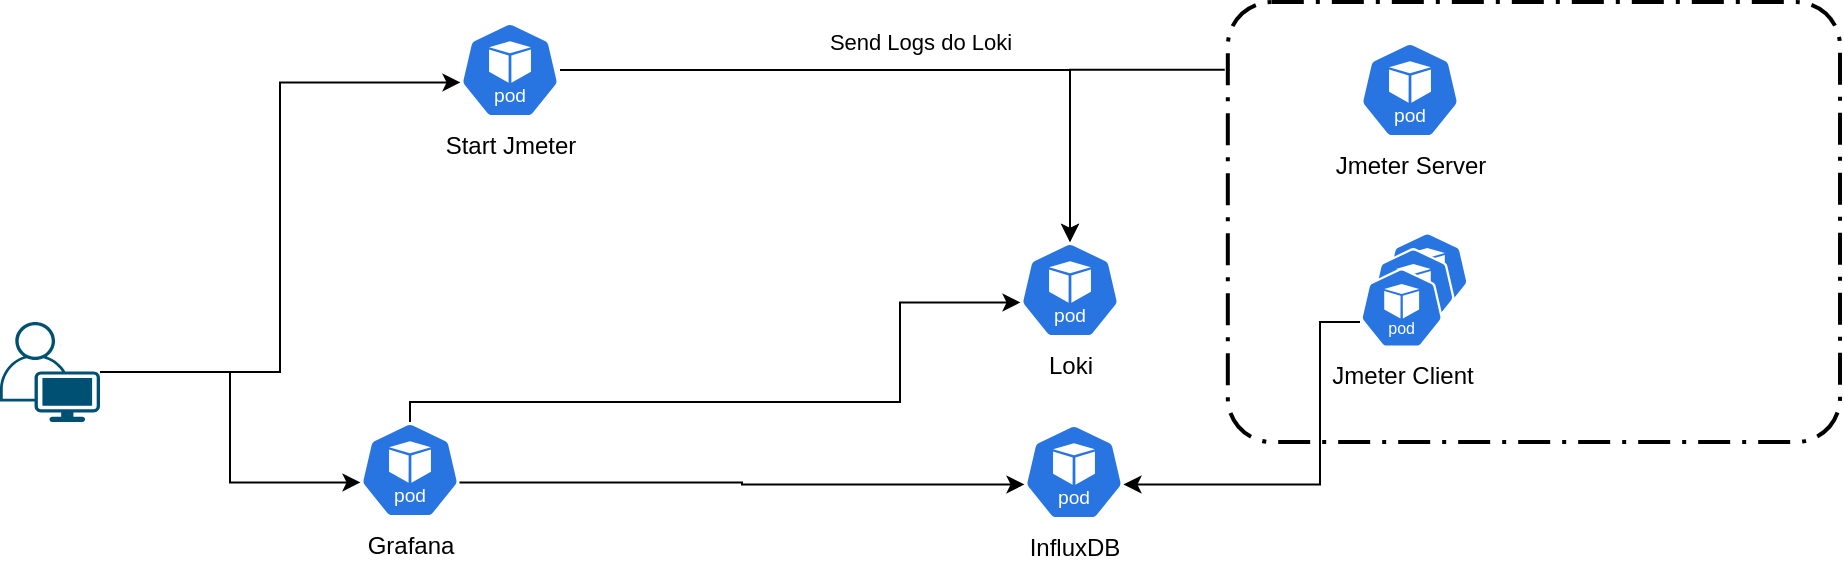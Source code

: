 <mxfile version="24.3.1" type="device">
  <diagram name="Page-1" id="Cy0aWwjJuiI7ENydYZOR">
    <mxGraphModel dx="1434" dy="772" grid="1" gridSize="10" guides="1" tooltips="1" connect="1" arrows="1" fold="1" page="1" pageScale="1" pageWidth="850" pageHeight="1100" math="0" shadow="0">
      <root>
        <mxCell id="0" />
        <mxCell id="1" parent="0" />
        <mxCell id="18cccWYs7TnKDW5ILaxV-28" value="" style="rounded=1;arcSize=10;dashed=1;fillColor=none;gradientColor=none;dashPattern=8 3 1 3;strokeWidth=2;" vertex="1" parent="1">
          <mxGeometry x="693.91" y="40" width="306.09" height="220" as="geometry" />
        </mxCell>
        <mxCell id="18cccWYs7TnKDW5ILaxV-3" value="Loki" style="aspect=fixed;sketch=0;html=1;dashed=0;whitespace=wrap;fillColor=#2875E2;strokeColor=#ffffff;points=[[0.005,0.63,0],[0.1,0.2,0],[0.9,0.2,0],[0.5,0,0],[0.995,0.63,0],[0.72,0.99,0],[0.5,1,0],[0.28,0.99,0]];shape=mxgraph.kubernetes.icon2;kubernetesLabel=1;prIcon=pod;verticalAlign=top;labelPosition=center;verticalLabelPosition=bottom;align=center;" vertex="1" parent="1">
          <mxGeometry x="590" y="160" width="50" height="48" as="geometry" />
        </mxCell>
        <mxCell id="18cccWYs7TnKDW5ILaxV-10" style="edgeStyle=orthogonalEdgeStyle;rounded=0;orthogonalLoop=1;jettySize=auto;html=1;entryX=0.005;entryY=0.63;entryDx=0;entryDy=0;entryPerimeter=0;" edge="1" parent="1" source="18cccWYs7TnKDW5ILaxV-9" target="18cccWYs7TnKDW5ILaxV-16">
          <mxGeometry relative="1" as="geometry">
            <mxPoint x="260.25" y="138.24" as="targetPoint" />
          </mxGeometry>
        </mxCell>
        <mxCell id="18cccWYs7TnKDW5ILaxV-9" value="" style="points=[[0.35,0,0],[0.98,0.51,0],[1,0.71,0],[0.67,1,0],[0,0.795,0],[0,0.65,0]];verticalLabelPosition=bottom;sketch=0;html=1;verticalAlign=top;aspect=fixed;align=center;pointerEvents=1;shape=mxgraph.cisco19.user;fillColor=#005073;strokeColor=none;" vertex="1" parent="1">
          <mxGeometry x="80" y="200" width="50" height="50" as="geometry" />
        </mxCell>
        <mxCell id="18cccWYs7TnKDW5ILaxV-16" value="Start Jmeter" style="aspect=fixed;sketch=0;html=1;dashed=0;whitespace=wrap;fillColor=#2875E2;strokeColor=#ffffff;points=[[0.005,0.63,0],[0.1,0.2,0],[0.9,0.2,0],[0.5,0,0],[0.995,0.63,0],[0.72,0.99,0],[0.5,1,0],[0.28,0.99,0]];shape=mxgraph.kubernetes.icon2;kubernetesLabel=1;prIcon=pod;verticalAlign=top;labelPosition=center;verticalLabelPosition=bottom;align=center;" vertex="1" parent="1">
          <mxGeometry x="310" y="50" width="50" height="48" as="geometry" />
        </mxCell>
        <mxCell id="18cccWYs7TnKDW5ILaxV-18" style="edgeStyle=orthogonalEdgeStyle;rounded=0;orthogonalLoop=1;jettySize=auto;html=1;entryX=0.5;entryY=0;entryDx=0;entryDy=0;entryPerimeter=0;" edge="1" parent="1" source="18cccWYs7TnKDW5ILaxV-16" target="18cccWYs7TnKDW5ILaxV-3">
          <mxGeometry relative="1" as="geometry" />
        </mxCell>
        <mxCell id="18cccWYs7TnKDW5ILaxV-19" value="Send Logs do Loki" style="edgeLabel;html=1;align=center;verticalAlign=middle;resizable=0;points=[];" vertex="1" connectable="0" parent="18cccWYs7TnKDW5ILaxV-18">
          <mxGeometry x="-0.232" y="1" relative="1" as="geometry">
            <mxPoint x="49" y="-13" as="offset" />
          </mxGeometry>
        </mxCell>
        <mxCell id="18cccWYs7TnKDW5ILaxV-20" value="Jmeter Server" style="aspect=fixed;sketch=0;html=1;dashed=0;whitespace=wrap;fillColor=#2875E2;strokeColor=#ffffff;points=[[0.005,0.63,0],[0.1,0.2,0],[0.9,0.2,0],[0.5,0,0],[0.995,0.63,0],[0.72,0.99,0],[0.5,1,0],[0.28,0.99,0]];shape=mxgraph.kubernetes.icon2;kubernetesLabel=1;prIcon=pod;verticalAlign=top;labelPosition=center;verticalLabelPosition=bottom;align=center;" vertex="1" parent="1">
          <mxGeometry x="760" y="60" width="50" height="48" as="geometry" />
        </mxCell>
        <mxCell id="18cccWYs7TnKDW5ILaxV-25" style="edgeStyle=orthogonalEdgeStyle;rounded=0;orthogonalLoop=1;jettySize=auto;html=1;entryX=0.5;entryY=0;entryDx=0;entryDy=0;entryPerimeter=0;exitX=-0.005;exitY=0.154;exitDx=0;exitDy=0;exitPerimeter=0;" edge="1" parent="1" source="18cccWYs7TnKDW5ILaxV-28" target="18cccWYs7TnKDW5ILaxV-3">
          <mxGeometry relative="1" as="geometry" />
        </mxCell>
        <mxCell id="18cccWYs7TnKDW5ILaxV-29" value="InfluxDB" style="aspect=fixed;sketch=0;html=1;dashed=0;whitespace=wrap;fillColor=#2875E2;strokeColor=#ffffff;points=[[0.005,0.63,0],[0.1,0.2,0],[0.9,0.2,0],[0.5,0,0],[0.995,0.63,0],[0.72,0.99,0],[0.5,1,0],[0.28,0.99,0]];shape=mxgraph.kubernetes.icon2;kubernetesLabel=1;prIcon=pod;verticalAlign=top;labelPosition=center;verticalLabelPosition=bottom;align=center;" vertex="1" parent="1">
          <mxGeometry x="592" y="251" width="50" height="48" as="geometry" />
        </mxCell>
        <mxCell id="18cccWYs7TnKDW5ILaxV-31" value="Grafana" style="aspect=fixed;sketch=0;html=1;dashed=0;whitespace=wrap;fillColor=#2875E2;strokeColor=#ffffff;points=[[0.005,0.63,0],[0.1,0.2,0],[0.9,0.2,0],[0.5,0,0],[0.995,0.63,0],[0.72,0.99,0],[0.5,1,0],[0.28,0.99,0]];shape=mxgraph.kubernetes.icon2;kubernetesLabel=1;prIcon=pod;verticalAlign=top;labelPosition=center;verticalLabelPosition=bottom;align=center;" vertex="1" parent="1">
          <mxGeometry x="260" y="250" width="50" height="48" as="geometry" />
        </mxCell>
        <mxCell id="18cccWYs7TnKDW5ILaxV-32" style="edgeStyle=orthogonalEdgeStyle;rounded=0;orthogonalLoop=1;jettySize=auto;html=1;exitX=0.995;exitY=0.63;exitDx=0;exitDy=0;exitPerimeter=0;entryX=0.005;entryY=0.63;entryDx=0;entryDy=0;entryPerimeter=0;" edge="1" parent="1" source="18cccWYs7TnKDW5ILaxV-31" target="18cccWYs7TnKDW5ILaxV-29">
          <mxGeometry relative="1" as="geometry">
            <mxPoint x="520" y="340" as="targetPoint" />
            <Array as="points">
              <mxPoint x="451" y="280" />
              <mxPoint x="451" y="281" />
            </Array>
          </mxGeometry>
        </mxCell>
        <mxCell id="18cccWYs7TnKDW5ILaxV-34" style="edgeStyle=orthogonalEdgeStyle;rounded=0;orthogonalLoop=1;jettySize=auto;html=1;entryX=0.005;entryY=0.63;entryDx=0;entryDy=0;entryPerimeter=0;" edge="1" parent="1" source="18cccWYs7TnKDW5ILaxV-31" target="18cccWYs7TnKDW5ILaxV-3">
          <mxGeometry relative="1" as="geometry">
            <mxPoint x="600" y="190" as="targetPoint" />
            <Array as="points">
              <mxPoint x="285" y="240" />
              <mxPoint x="530" y="240" />
              <mxPoint x="530" y="190" />
            </Array>
          </mxGeometry>
        </mxCell>
        <mxCell id="18cccWYs7TnKDW5ILaxV-35" value="" style="group" vertex="1" connectable="0" parent="1">
          <mxGeometry x="760" y="155" width="54.51" height="58" as="geometry" />
        </mxCell>
        <mxCell id="18cccWYs7TnKDW5ILaxV-26" value="" style="aspect=fixed;sketch=0;html=1;dashed=0;whitespace=wrap;fillColor=#2875E2;strokeColor=#ffffff;points=[[0.005,0.63,0],[0.1,0.2,0],[0.9,0.2,0],[0.5,0,0],[0.995,0.63,0],[0.72,0.99,0],[0.5,1,0],[0.28,0.99,0]];shape=mxgraph.kubernetes.icon2;kubernetesLabel=1;prIcon=pod;verticalAlign=top;labelPosition=center;verticalLabelPosition=bottom;align=center;" vertex="1" parent="18cccWYs7TnKDW5ILaxV-35">
          <mxGeometry x="12.84" width="41.67" height="40" as="geometry" />
        </mxCell>
        <mxCell id="18cccWYs7TnKDW5ILaxV-27" value="" style="aspect=fixed;sketch=0;html=1;dashed=0;whitespace=wrap;fillColor=#2875E2;strokeColor=#ffffff;points=[[0.005,0.63,0],[0.1,0.2,0],[0.9,0.2,0],[0.5,0,0],[0.995,0.63,0],[0.72,0.99,0],[0.5,1,0],[0.28,0.99,0]];shape=mxgraph.kubernetes.icon2;kubernetesLabel=1;prIcon=pod;verticalAlign=top;labelPosition=center;verticalLabelPosition=bottom;align=center;" vertex="1" parent="18cccWYs7TnKDW5ILaxV-35">
          <mxGeometry x="5.84" y="8" width="41.67" height="40" as="geometry" />
        </mxCell>
        <mxCell id="18cccWYs7TnKDW5ILaxV-22" value="Jmeter Client" style="aspect=fixed;sketch=0;html=1;dashed=0;whitespace=wrap;fillColor=#2875E2;strokeColor=#ffffff;points=[[0.005,0.63,0],[0.1,0.2,0],[0.9,0.2,0],[0.5,0,0],[0.995,0.63,0],[0.72,0.99,0],[0.5,1,0],[0.28,0.99,0]];shape=mxgraph.kubernetes.icon2;kubernetesLabel=1;prIcon=pod;verticalAlign=top;labelPosition=center;verticalLabelPosition=bottom;align=center;" vertex="1" parent="18cccWYs7TnKDW5ILaxV-35">
          <mxGeometry y="18" width="41.67" height="40" as="geometry" />
        </mxCell>
        <mxCell id="18cccWYs7TnKDW5ILaxV-37" style="edgeStyle=orthogonalEdgeStyle;rounded=0;orthogonalLoop=1;jettySize=auto;html=1;entryX=0.995;entryY=0.63;entryDx=0;entryDy=0;entryPerimeter=0;" edge="1" parent="1" source="18cccWYs7TnKDW5ILaxV-22" target="18cccWYs7TnKDW5ILaxV-29">
          <mxGeometry relative="1" as="geometry">
            <Array as="points">
              <mxPoint x="740" y="200" />
              <mxPoint x="740" y="281" />
            </Array>
          </mxGeometry>
        </mxCell>
        <mxCell id="18cccWYs7TnKDW5ILaxV-38" style="edgeStyle=orthogonalEdgeStyle;rounded=0;orthogonalLoop=1;jettySize=auto;html=1;entryX=0.005;entryY=0.63;entryDx=0;entryDy=0;entryPerimeter=0;" edge="1" parent="1" source="18cccWYs7TnKDW5ILaxV-9" target="18cccWYs7TnKDW5ILaxV-31">
          <mxGeometry relative="1" as="geometry" />
        </mxCell>
      </root>
    </mxGraphModel>
  </diagram>
</mxfile>
